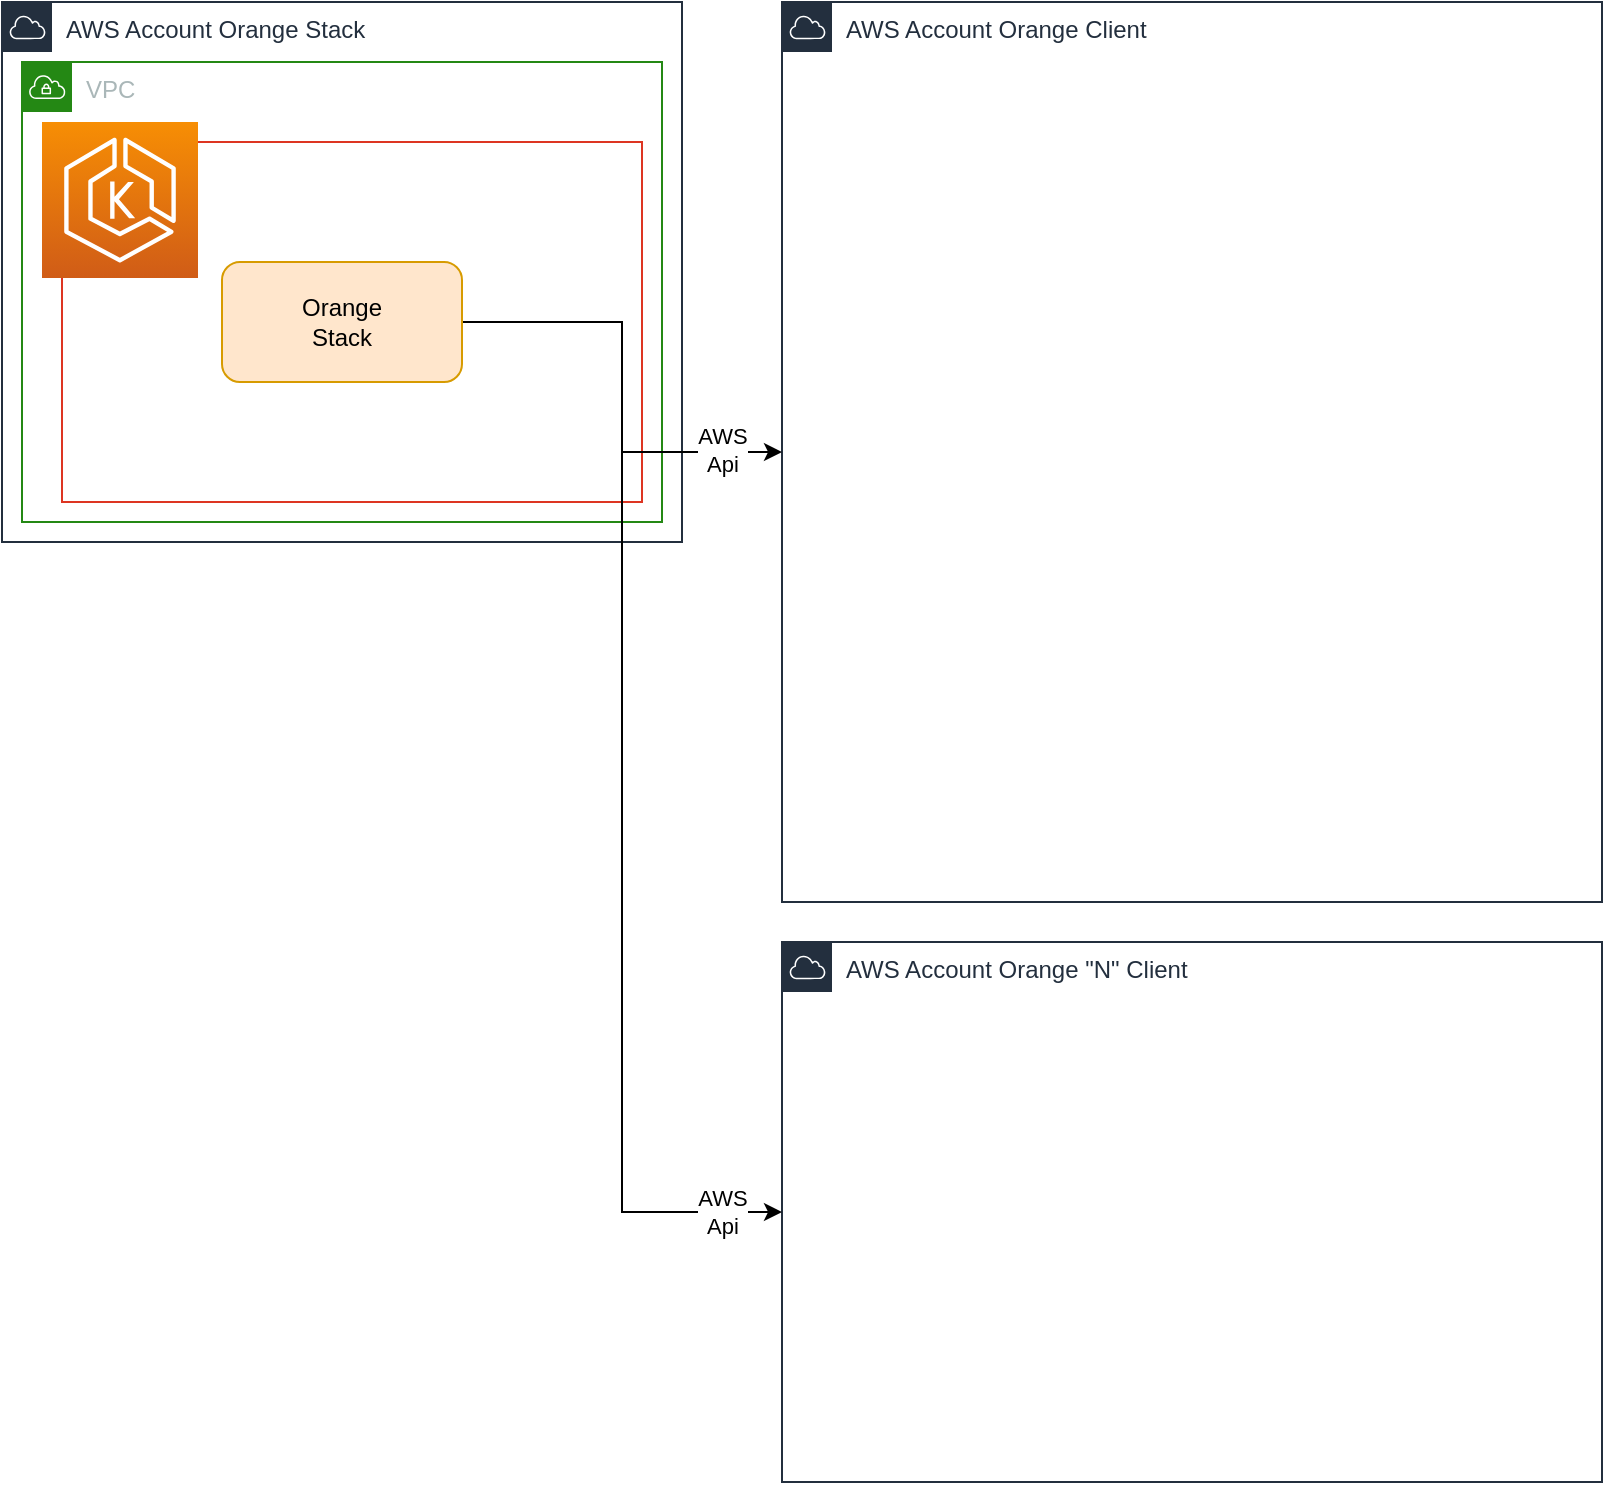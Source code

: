 <mxfile version="15.0.3" type="github">
  <diagram id="nz5Jzw_LJAPpF1I3R-1e" name="Page-1">
    <mxGraphModel dx="946" dy="646" grid="1" gridSize="10" guides="1" tooltips="1" connect="1" arrows="1" fold="1" page="1" pageScale="1" pageWidth="850" pageHeight="1100" math="0" shadow="0">
      <root>
        <mxCell id="0" />
        <mxCell id="1" parent="0" />
        <mxCell id="KUTVUc5FjfFmi5kHxgSm-2" value="AWS Account Orange Stack" style="points=[[0,0],[0.25,0],[0.5,0],[0.75,0],[1,0],[1,0.25],[1,0.5],[1,0.75],[1,1],[0.75,1],[0.5,1],[0.25,1],[0,1],[0,0.75],[0,0.5],[0,0.25]];outlineConnect=0;gradientColor=none;html=1;whiteSpace=wrap;fontSize=12;fontStyle=0;shape=mxgraph.aws4.group;grIcon=mxgraph.aws4.group_aws_cloud;strokeColor=#232F3E;fillColor=none;verticalAlign=top;align=left;spacingLeft=30;fontColor=#232F3E;dashed=0;" vertex="1" parent="1">
          <mxGeometry x="10" y="10" width="340" height="270" as="geometry" />
        </mxCell>
        <mxCell id="KUTVUc5FjfFmi5kHxgSm-5" value="AWS Account Orange Client" style="points=[[0,0],[0.25,0],[0.5,0],[0.75,0],[1,0],[1,0.25],[1,0.5],[1,0.75],[1,1],[0.75,1],[0.5,1],[0.25,1],[0,1],[0,0.75],[0,0.5],[0,0.25]];outlineConnect=0;gradientColor=none;html=1;whiteSpace=wrap;fontSize=12;fontStyle=0;shape=mxgraph.aws4.group;grIcon=mxgraph.aws4.group_aws_cloud;strokeColor=#232F3E;fillColor=none;verticalAlign=top;align=left;spacingLeft=30;fontColor=#232F3E;dashed=0;" vertex="1" parent="1">
          <mxGeometry x="400" y="10" width="410" height="450" as="geometry" />
        </mxCell>
        <mxCell id="KUTVUc5FjfFmi5kHxgSm-6" value="VPC" style="points=[[0,0],[0.25,0],[0.5,0],[0.75,0],[1,0],[1,0.25],[1,0.5],[1,0.75],[1,1],[0.75,1],[0.5,1],[0.25,1],[0,1],[0,0.75],[0,0.5],[0,0.25]];outlineConnect=0;gradientColor=none;html=1;whiteSpace=wrap;fontSize=12;fontStyle=0;shape=mxgraph.aws4.group;grIcon=mxgraph.aws4.group_vpc;strokeColor=#248814;fillColor=none;verticalAlign=top;align=left;spacingLeft=30;fontColor=#AAB7B8;dashed=0;" vertex="1" parent="1">
          <mxGeometry x="20" y="40" width="320" height="230" as="geometry" />
        </mxCell>
        <mxCell id="KUTVUc5FjfFmi5kHxgSm-7" value="AWS Account Orange &quot;N&quot; Client" style="points=[[0,0],[0.25,0],[0.5,0],[0.75,0],[1,0],[1,0.25],[1,0.5],[1,0.75],[1,1],[0.75,1],[0.5,1],[0.25,1],[0,1],[0,0.75],[0,0.5],[0,0.25]];outlineConnect=0;gradientColor=none;html=1;whiteSpace=wrap;fontSize=12;fontStyle=0;shape=mxgraph.aws4.group;grIcon=mxgraph.aws4.group_aws_cloud;strokeColor=#232F3E;fillColor=none;verticalAlign=top;align=left;spacingLeft=30;fontColor=#232F3E;dashed=0;" vertex="1" parent="1">
          <mxGeometry x="400" y="480" width="410" height="270" as="geometry" />
        </mxCell>
        <mxCell id="KUTVUc5FjfFmi5kHxgSm-10" value="" style="fillColor=none;strokeColor=#DD3522;verticalAlign=top;fontStyle=0;fontColor=#DD3522;" vertex="1" parent="1">
          <mxGeometry x="40" y="80" width="290" height="180" as="geometry" />
        </mxCell>
        <mxCell id="KUTVUc5FjfFmi5kHxgSm-9" value="" style="points=[[0,0,0],[0.25,0,0],[0.5,0,0],[0.75,0,0],[1,0,0],[0,1,0],[0.25,1,0],[0.5,1,0],[0.75,1,0],[1,1,0],[0,0.25,0],[0,0.5,0],[0,0.75,0],[1,0.25,0],[1,0.5,0],[1,0.75,0]];outlineConnect=0;fontColor=#232F3E;gradientColor=#F78E04;gradientDirection=north;fillColor=#D05C17;strokeColor=#ffffff;dashed=0;verticalLabelPosition=bottom;verticalAlign=top;align=center;html=1;fontSize=12;fontStyle=0;aspect=fixed;shape=mxgraph.aws4.resourceIcon;resIcon=mxgraph.aws4.eks;" vertex="1" parent="1">
          <mxGeometry x="30" y="70" width="78" height="78" as="geometry" />
        </mxCell>
        <mxCell id="KUTVUc5FjfFmi5kHxgSm-12" style="edgeStyle=orthogonalEdgeStyle;rounded=0;orthogonalLoop=1;jettySize=auto;html=1;" edge="1" parent="1" source="KUTVUc5FjfFmi5kHxgSm-11" target="KUTVUc5FjfFmi5kHxgSm-5">
          <mxGeometry relative="1" as="geometry" />
        </mxCell>
        <mxCell id="KUTVUc5FjfFmi5kHxgSm-14" value="AWS&lt;br&gt;Api" style="edgeLabel;html=1;align=center;verticalAlign=middle;resizable=0;points=[];" vertex="1" connectable="0" parent="KUTVUc5FjfFmi5kHxgSm-12">
          <mxGeometry x="0.733" y="1" relative="1" as="geometry">
            <mxPoint as="offset" />
          </mxGeometry>
        </mxCell>
        <mxCell id="KUTVUc5FjfFmi5kHxgSm-13" style="edgeStyle=orthogonalEdgeStyle;rounded=0;orthogonalLoop=1;jettySize=auto;html=1;entryX=0;entryY=0.5;entryDx=0;entryDy=0;" edge="1" parent="1" source="KUTVUc5FjfFmi5kHxgSm-11" target="KUTVUc5FjfFmi5kHxgSm-7">
          <mxGeometry relative="1" as="geometry">
            <mxPoint x="320" y="560" as="targetPoint" />
          </mxGeometry>
        </mxCell>
        <mxCell id="KUTVUc5FjfFmi5kHxgSm-15" value="AWS &lt;br&gt;Api" style="edgeLabel;html=1;align=center;verticalAlign=middle;resizable=0;points=[];" vertex="1" connectable="0" parent="KUTVUc5FjfFmi5kHxgSm-13">
          <mxGeometry x="0.845" y="1" relative="1" as="geometry">
            <mxPoint x="17" y="1" as="offset" />
          </mxGeometry>
        </mxCell>
        <mxCell id="KUTVUc5FjfFmi5kHxgSm-11" value="Orange&lt;br&gt;Stack" style="rounded=1;whiteSpace=wrap;html=1;fillColor=#ffe6cc;strokeColor=#d79b00;" vertex="1" parent="1">
          <mxGeometry x="120" y="140" width="120" height="60" as="geometry" />
        </mxCell>
      </root>
    </mxGraphModel>
  </diagram>
</mxfile>
